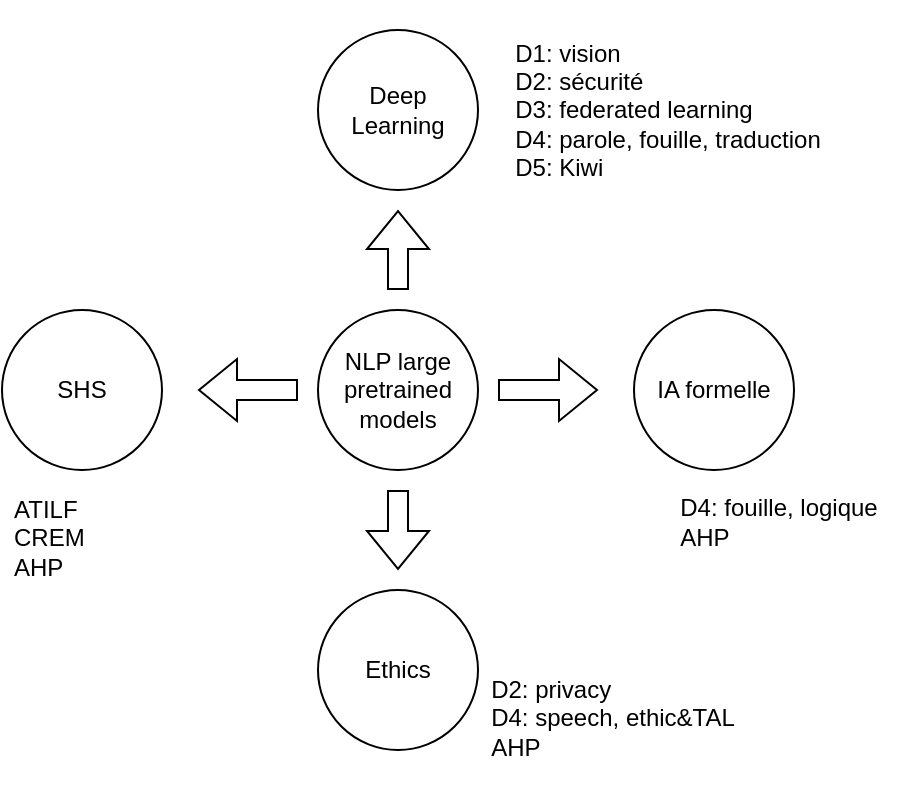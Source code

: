 <mxfile version="20.2.4" type="github">
  <diagram id="C1ThwtVZtTPy57nU7KmP" name="Page-1">
    <mxGraphModel dx="622" dy="343" grid="1" gridSize="10" guides="1" tooltips="1" connect="1" arrows="1" fold="1" page="1" pageScale="1" pageWidth="850" pageHeight="1100" math="0" shadow="0">
      <root>
        <mxCell id="0" />
        <mxCell id="1" parent="0" />
        <mxCell id="7iM5Y9_anPuIfUK76eyL-1" value="NLP large pretrained models" style="ellipse;whiteSpace=wrap;html=1;aspect=fixed;" vertex="1" parent="1">
          <mxGeometry x="350" y="180" width="80" height="80" as="geometry" />
        </mxCell>
        <mxCell id="7iM5Y9_anPuIfUK76eyL-2" value="Deep Learning" style="ellipse;whiteSpace=wrap;html=1;aspect=fixed;" vertex="1" parent="1">
          <mxGeometry x="350" y="40" width="80" height="80" as="geometry" />
        </mxCell>
        <mxCell id="7iM5Y9_anPuIfUK76eyL-3" value="Ethics" style="ellipse;whiteSpace=wrap;html=1;aspect=fixed;" vertex="1" parent="1">
          <mxGeometry x="350" y="320" width="80" height="80" as="geometry" />
        </mxCell>
        <mxCell id="7iM5Y9_anPuIfUK76eyL-4" value="SHS" style="ellipse;whiteSpace=wrap;html=1;aspect=fixed;" vertex="1" parent="1">
          <mxGeometry x="192" y="180" width="80" height="80" as="geometry" />
        </mxCell>
        <mxCell id="7iM5Y9_anPuIfUK76eyL-5" value="IA formelle" style="ellipse;whiteSpace=wrap;html=1;aspect=fixed;" vertex="1" parent="1">
          <mxGeometry x="508" y="180" width="80" height="80" as="geometry" />
        </mxCell>
        <mxCell id="7iM5Y9_anPuIfUK76eyL-6" value="&lt;div align=&quot;left&quot;&gt;D1: vision&lt;/div&gt;&lt;div align=&quot;left&quot;&gt;D2: sécurité&lt;/div&gt;&lt;div align=&quot;left&quot;&gt;D3: federated learning&lt;br&gt;&lt;/div&gt;&lt;div&gt;D4: parole, fouille, traduction&lt;br&gt;&lt;/div&gt;&lt;div align=&quot;left&quot;&gt;D5: Kiwi&lt;br&gt;&lt;/div&gt;" style="text;html=1;strokeColor=none;fillColor=none;align=center;verticalAlign=middle;whiteSpace=wrap;rounded=0;" vertex="1" parent="1">
          <mxGeometry x="425" y="25.5" width="200" height="109" as="geometry" />
        </mxCell>
        <mxCell id="7iM5Y9_anPuIfUK76eyL-12" value="" style="shape=flexArrow;endArrow=classic;html=1;rounded=0;" edge="1" parent="1">
          <mxGeometry width="50" height="50" relative="1" as="geometry">
            <mxPoint x="390" y="170" as="sourcePoint" />
            <mxPoint x="390" y="130" as="targetPoint" />
          </mxGeometry>
        </mxCell>
        <mxCell id="7iM5Y9_anPuIfUK76eyL-14" value="" style="shape=flexArrow;endArrow=classic;html=1;rounded=0;" edge="1" parent="1">
          <mxGeometry width="50" height="50" relative="1" as="geometry">
            <mxPoint x="390" y="270" as="sourcePoint" />
            <mxPoint x="390" y="310" as="targetPoint" />
          </mxGeometry>
        </mxCell>
        <mxCell id="7iM5Y9_anPuIfUK76eyL-15" value="" style="shape=flexArrow;endArrow=classic;html=1;rounded=0;" edge="1" parent="1">
          <mxGeometry width="50" height="50" relative="1" as="geometry">
            <mxPoint x="440" y="220" as="sourcePoint" />
            <mxPoint x="490" y="220" as="targetPoint" />
          </mxGeometry>
        </mxCell>
        <mxCell id="7iM5Y9_anPuIfUK76eyL-16" value="" style="shape=flexArrow;endArrow=classic;html=1;rounded=0;" edge="1" parent="1">
          <mxGeometry width="50" height="50" relative="1" as="geometry">
            <mxPoint x="340" y="220" as="sourcePoint" />
            <mxPoint x="290" y="220" as="targetPoint" />
          </mxGeometry>
        </mxCell>
        <mxCell id="7iM5Y9_anPuIfUK76eyL-17" value="D4: fouille, logique&lt;br&gt;&lt;div align=&quot;left&quot;&gt;AHP&lt;br&gt;&lt;/div&gt;" style="text;html=1;strokeColor=none;fillColor=none;align=center;verticalAlign=middle;whiteSpace=wrap;rounded=0;" vertex="1" parent="1">
          <mxGeometry x="511" y="252.5" width="139" height="67.5" as="geometry" />
        </mxCell>
        <mxCell id="7iM5Y9_anPuIfUK76eyL-18" value="&lt;div align=&quot;left&quot;&gt;D2: privacy&lt;/div&gt;&lt;div&gt;D4: speech, ethic&amp;amp;TAL&lt;br&gt;&lt;/div&gt;&lt;div align=&quot;left&quot;&gt;AHP&lt;br&gt;&lt;/div&gt;" style="text;html=1;strokeColor=none;fillColor=none;align=center;verticalAlign=middle;whiteSpace=wrap;rounded=0;" vertex="1" parent="1">
          <mxGeometry x="428" y="350" width="139" height="67.5" as="geometry" />
        </mxCell>
        <mxCell id="7iM5Y9_anPuIfUK76eyL-19" value="&lt;div align=&quot;left&quot;&gt;ATILF&lt;br&gt;&lt;/div&gt;&lt;div align=&quot;left&quot;&gt;CREM&lt;/div&gt;&lt;div align=&quot;left&quot;&gt;AHP&lt;br&gt;&lt;/div&gt;" style="text;html=1;strokeColor=none;fillColor=none;align=left;verticalAlign=middle;whiteSpace=wrap;rounded=0;" vertex="1" parent="1">
          <mxGeometry x="195.5" y="260" width="77.5" height="67.5" as="geometry" />
        </mxCell>
      </root>
    </mxGraphModel>
  </diagram>
</mxfile>

